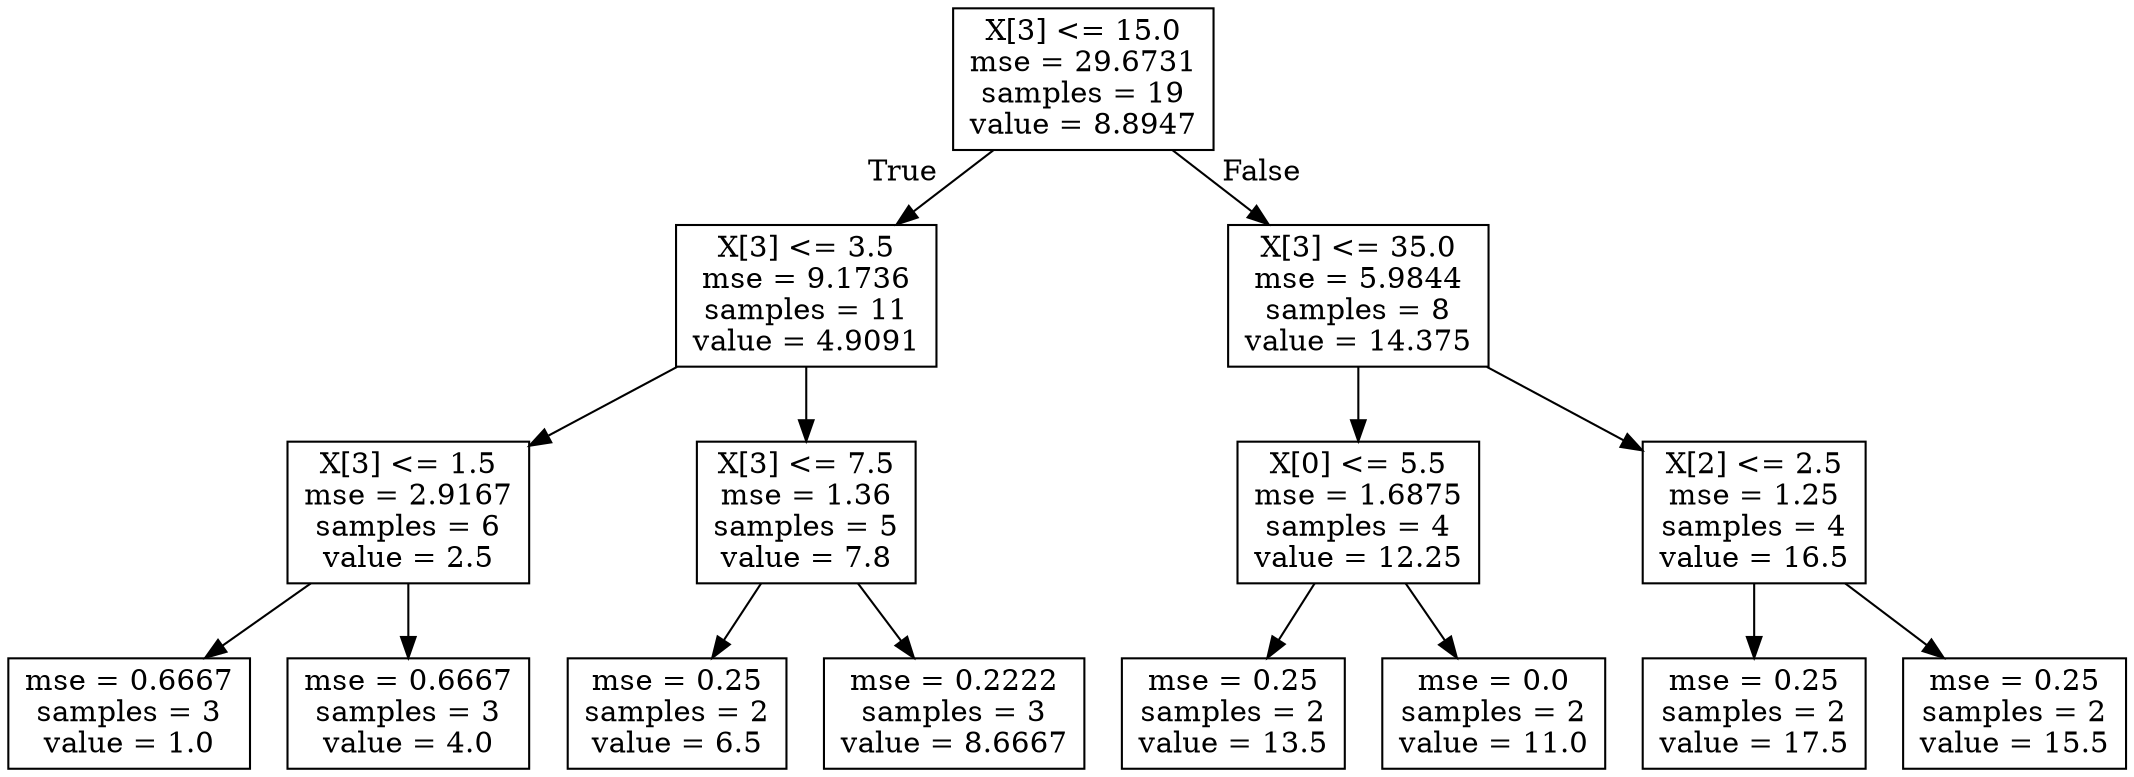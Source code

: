 digraph Tree {
node [shape=box] ;
0 [label="X[3] <= 15.0\nmse = 29.6731\nsamples = 19\nvalue = 8.8947"] ;
1 [label="X[3] <= 3.5\nmse = 9.1736\nsamples = 11\nvalue = 4.9091"] ;
0 -> 1 [labeldistance=2.5, labelangle=45, headlabel="True"] ;
2 [label="X[3] <= 1.5\nmse = 2.9167\nsamples = 6\nvalue = 2.5"] ;
1 -> 2 ;
3 [label="mse = 0.6667\nsamples = 3\nvalue = 1.0"] ;
2 -> 3 ;
4 [label="mse = 0.6667\nsamples = 3\nvalue = 4.0"] ;
2 -> 4 ;
5 [label="X[3] <= 7.5\nmse = 1.36\nsamples = 5\nvalue = 7.8"] ;
1 -> 5 ;
6 [label="mse = 0.25\nsamples = 2\nvalue = 6.5"] ;
5 -> 6 ;
7 [label="mse = 0.2222\nsamples = 3\nvalue = 8.6667"] ;
5 -> 7 ;
8 [label="X[3] <= 35.0\nmse = 5.9844\nsamples = 8\nvalue = 14.375"] ;
0 -> 8 [labeldistance=2.5, labelangle=-45, headlabel="False"] ;
9 [label="X[0] <= 5.5\nmse = 1.6875\nsamples = 4\nvalue = 12.25"] ;
8 -> 9 ;
10 [label="mse = 0.25\nsamples = 2\nvalue = 13.5"] ;
9 -> 10 ;
11 [label="mse = 0.0\nsamples = 2\nvalue = 11.0"] ;
9 -> 11 ;
12 [label="X[2] <= 2.5\nmse = 1.25\nsamples = 4\nvalue = 16.5"] ;
8 -> 12 ;
13 [label="mse = 0.25\nsamples = 2\nvalue = 17.5"] ;
12 -> 13 ;
14 [label="mse = 0.25\nsamples = 2\nvalue = 15.5"] ;
12 -> 14 ;
}